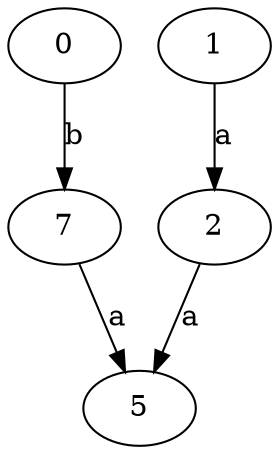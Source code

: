 strict digraph  {
2;
5;
0;
7;
1;
2 -> 5  [label=a];
0 -> 7  [label=b];
7 -> 5  [label=a];
1 -> 2  [label=a];
}
